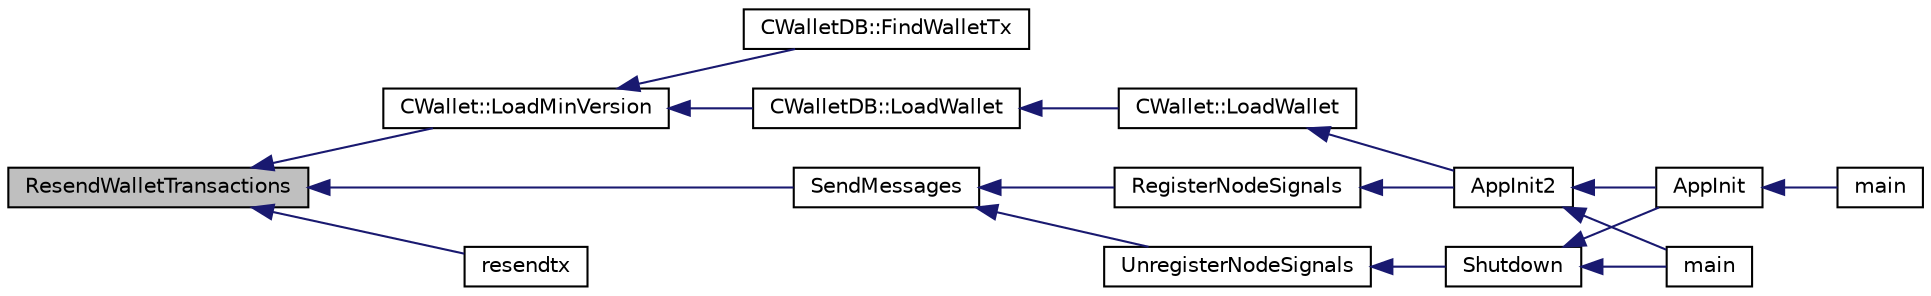 digraph "ResendWalletTransactions"
{
  edge [fontname="Helvetica",fontsize="10",labelfontname="Helvetica",labelfontsize="10"];
  node [fontname="Helvetica",fontsize="10",shape=record];
  rankdir="LR";
  Node5798 [label="ResendWalletTransactions",height=0.2,width=0.4,color="black", fillcolor="grey75", style="filled", fontcolor="black"];
  Node5798 -> Node5799 [dir="back",color="midnightblue",fontsize="10",style="solid",fontname="Helvetica"];
  Node5799 [label="SendMessages",height=0.2,width=0.4,color="black", fillcolor="white", style="filled",URL="$d4/dbf/main_8h.html#a711a5bdb30c9c9bbdc83011b1cbbe2f3"];
  Node5799 -> Node5800 [dir="back",color="midnightblue",fontsize="10",style="solid",fontname="Helvetica"];
  Node5800 [label="RegisterNodeSignals",height=0.2,width=0.4,color="black", fillcolor="white", style="filled",URL="$d4/dbf/main_8h.html#ab02615ff65f91d69f8d786ec900baa8a",tooltip="Register with a network node to receive its signals. "];
  Node5800 -> Node5801 [dir="back",color="midnightblue",fontsize="10",style="solid",fontname="Helvetica"];
  Node5801 [label="AppInit2",height=0.2,width=0.4,color="black", fillcolor="white", style="filled",URL="$d8/dc0/init_8h.html#a1a4c1bfbf6ba1db77e988b89b9cadfd3",tooltip="Initialize ion. "];
  Node5801 -> Node5802 [dir="back",color="midnightblue",fontsize="10",style="solid",fontname="Helvetica"];
  Node5802 [label="AppInit",height=0.2,width=0.4,color="black", fillcolor="white", style="filled",URL="$d4/d35/iond_8cpp.html#ac59316b767e6984e1285f0531275286b"];
  Node5802 -> Node5803 [dir="back",color="midnightblue",fontsize="10",style="solid",fontname="Helvetica"];
  Node5803 [label="main",height=0.2,width=0.4,color="black", fillcolor="white", style="filled",URL="$d4/d35/iond_8cpp.html#a0ddf1224851353fc92bfbff6f499fa97"];
  Node5801 -> Node5804 [dir="back",color="midnightblue",fontsize="10",style="solid",fontname="Helvetica"];
  Node5804 [label="main",height=0.2,width=0.4,color="black", fillcolor="white", style="filled",URL="$d5/d2d/ion_8cpp.html#a0ddf1224851353fc92bfbff6f499fa97"];
  Node5799 -> Node5805 [dir="back",color="midnightblue",fontsize="10",style="solid",fontname="Helvetica"];
  Node5805 [label="UnregisterNodeSignals",height=0.2,width=0.4,color="black", fillcolor="white", style="filled",URL="$d4/dbf/main_8h.html#a3ef0cc6e9d9d6435ee2a5569244d6ebd",tooltip="Unregister a network node. "];
  Node5805 -> Node5806 [dir="back",color="midnightblue",fontsize="10",style="solid",fontname="Helvetica"];
  Node5806 [label="Shutdown",height=0.2,width=0.4,color="black", fillcolor="white", style="filled",URL="$d8/dc0/init_8h.html#ac5f038c2b480cf9ef5e19e3eba8dbaf9"];
  Node5806 -> Node5802 [dir="back",color="midnightblue",fontsize="10",style="solid",fontname="Helvetica"];
  Node5806 -> Node5804 [dir="back",color="midnightblue",fontsize="10",style="solid",fontname="Helvetica"];
  Node5798 -> Node5807 [dir="back",color="midnightblue",fontsize="10",style="solid",fontname="Helvetica"];
  Node5807 [label="resendtx",height=0.2,width=0.4,color="black", fillcolor="white", style="filled",URL="$df/d1d/rpcwallet_8cpp.html#a8f5f5ea7520a9c1b4400a19df8572226"];
  Node5798 -> Node5808 [dir="back",color="midnightblue",fontsize="10",style="solid",fontname="Helvetica"];
  Node5808 [label="CWallet::LoadMinVersion",height=0.2,width=0.4,color="black", fillcolor="white", style="filled",URL="$d2/de5/class_c_wallet.html#a88317da8dab80135b8db73e945e15b60"];
  Node5808 -> Node5809 [dir="back",color="midnightblue",fontsize="10",style="solid",fontname="Helvetica"];
  Node5809 [label="CWalletDB::LoadWallet",height=0.2,width=0.4,color="black", fillcolor="white", style="filled",URL="$d4/d90/class_c_wallet_d_b.html#a14f26e53502d1a60dd2b034f830acf03"];
  Node5809 -> Node5810 [dir="back",color="midnightblue",fontsize="10",style="solid",fontname="Helvetica"];
  Node5810 [label="CWallet::LoadWallet",height=0.2,width=0.4,color="black", fillcolor="white", style="filled",URL="$d2/de5/class_c_wallet.html#a5d7b244b8ed0cbe24233ee0b6ca3cae0"];
  Node5810 -> Node5801 [dir="back",color="midnightblue",fontsize="10",style="solid",fontname="Helvetica"];
  Node5808 -> Node5811 [dir="back",color="midnightblue",fontsize="10",style="solid",fontname="Helvetica"];
  Node5811 [label="CWalletDB::FindWalletTx",height=0.2,width=0.4,color="black", fillcolor="white", style="filled",URL="$d4/d90/class_c_wallet_d_b.html#abaf9ab57bf283b3d929383b0b99940bd"];
}
